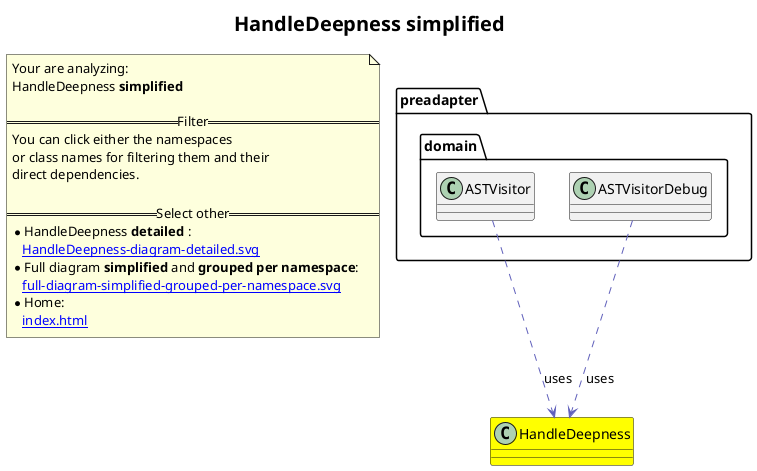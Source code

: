 @startuml
title <size:20>HandleDeepness **simplified** </size>
note "Your are analyzing:\nHandleDeepness **simplified** \n\n==Filter==\nYou can click either the namespaces \nor class names for filtering them and their\ndirect dependencies.\n\n==Select other==\n* HandleDeepness **detailed** :\n   [[HandleDeepness-diagram-detailed.svg]]\n* Full diagram **simplified** and **grouped per namespace**:\n   [[full-diagram-simplified-grouped-per-namespace.svg]]\n* Home:\n   [[index.html]]" as FloatingNote
class HandleDeepness [[HandleDeepness-diagram-simplified.svg]] #yellow {
}
  class preadapter.domain.ASTVisitor [[preadapter.domain.ASTVisitor-diagram-simplified.svg]]  {
  }
  class preadapter.domain.ASTVisitorDebug [[preadapter.domain.ASTVisitorDebug-diagram-simplified.svg]]  {
  }
 ' *************************************** 
 ' *************************************** 
 ' *************************************** 
' Class relations extracted from namespace:
' 
' Class relations extracted from namespace:
' preadapter.domain
preadapter.domain.ASTVisitor .[#6060BB].> HandleDeepness  : uses 
preadapter.domain.ASTVisitorDebug .[#6060BB].> HandleDeepness  : uses 
@enduml